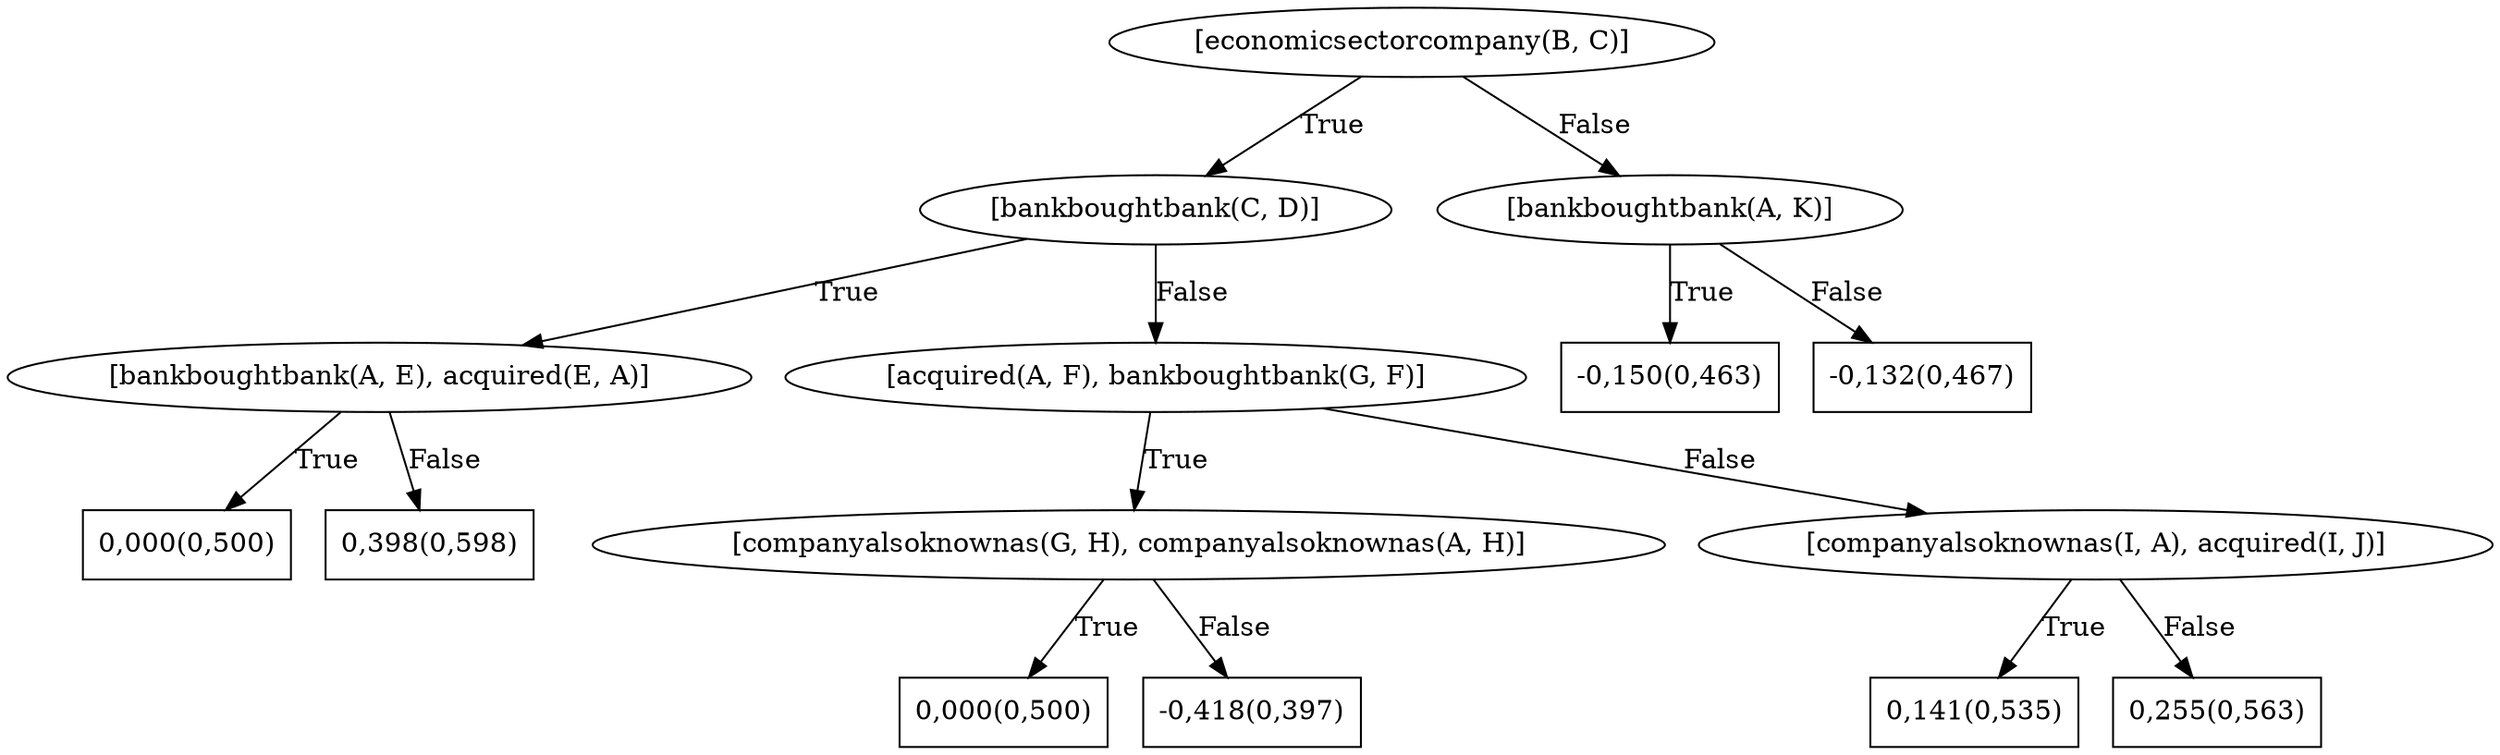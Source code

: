 digraph G{ 
1[label = "[economicsectorcompany(B, C)]"];
1 -> 2[label="True"];
1 -> 3[label="False"];
2[label = "[bankboughtbank(C, D)]"];
2 -> 4[label="True"];
2 -> 5[label="False"];
4[label = "[bankboughtbank(A, E), acquired(E, A)]"];
4 -> 6[label="True"];
4 -> 7[label="False"];
6[shape = box,label = "0,000(0,500)"];
7[shape = box,label = "0,398(0,598)"];
5[label = "[acquired(A, F), bankboughtbank(G, F)]"];
5 -> 8[label="True"];
5 -> 9[label="False"];
8[label = "[companyalsoknownas(G, H), companyalsoknownas(A, H)]"];
8 -> 10[label="True"];
8 -> 11[label="False"];
10[shape = box,label = "0,000(0,500)"];
11[shape = box,label = "-0,418(0,397)"];
9[label = "[companyalsoknownas(I, A), acquired(I, J)]"];
9 -> 12[label="True"];
9 -> 13[label="False"];
12[shape = box,label = "0,141(0,535)"];
13[shape = box,label = "0,255(0,563)"];
3[label = "[bankboughtbank(A, K)]"];
3 -> 14[label="True"];
3 -> 15[label="False"];
14[shape = box,label = "-0,150(0,463)"];
15[shape = box,label = "-0,132(0,467)"];
}
